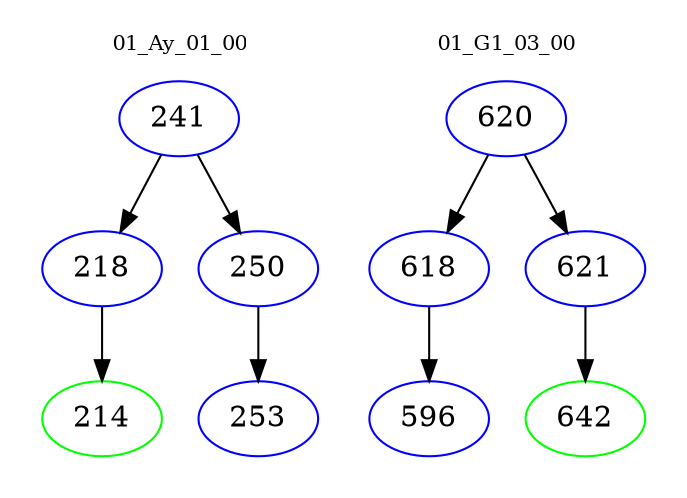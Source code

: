 digraph{
subgraph cluster_0 {
color = white
label = "01_Ay_01_00";
fontsize=10;
T0_241 [label="241", color="blue"]
T0_241 -> T0_218 [color="black"]
T0_218 [label="218", color="blue"]
T0_218 -> T0_214 [color="black"]
T0_214 [label="214", color="green"]
T0_241 -> T0_250 [color="black"]
T0_250 [label="250", color="blue"]
T0_250 -> T0_253 [color="black"]
T0_253 [label="253", color="blue"]
}
subgraph cluster_1 {
color = white
label = "01_G1_03_00";
fontsize=10;
T1_620 [label="620", color="blue"]
T1_620 -> T1_618 [color="black"]
T1_618 [label="618", color="blue"]
T1_618 -> T1_596 [color="black"]
T1_596 [label="596", color="blue"]
T1_620 -> T1_621 [color="black"]
T1_621 [label="621", color="blue"]
T1_621 -> T1_642 [color="black"]
T1_642 [label="642", color="green"]
}
}

